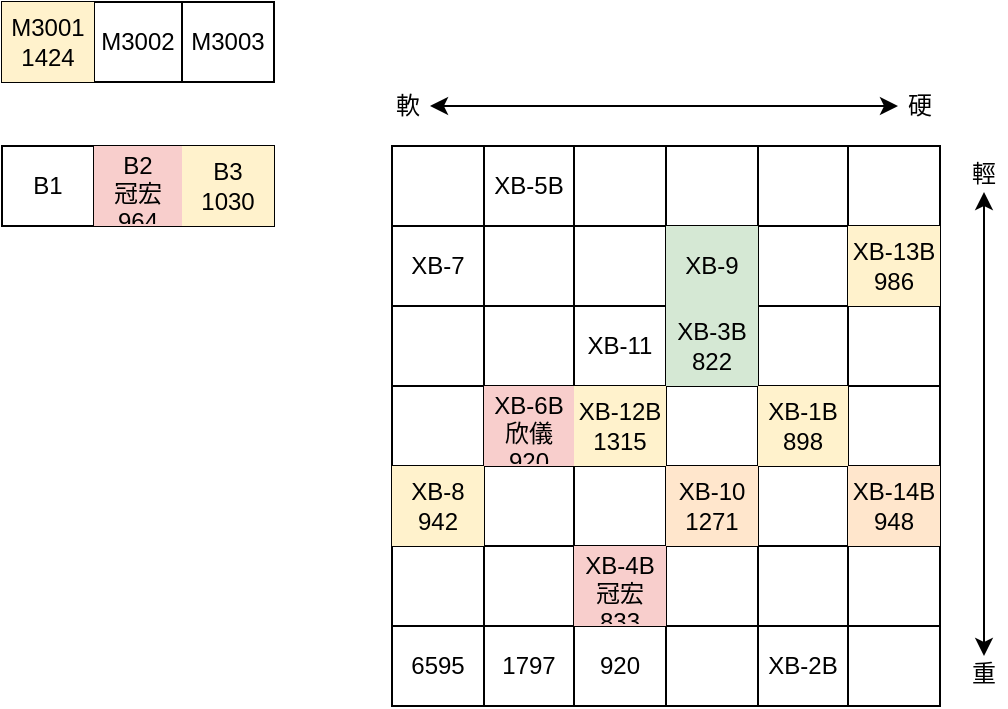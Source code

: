 <mxfile version="16.5.1" type="device"><diagram id="QDJW54Ev_Jfx2gKR4wA0" name="第1頁"><mxGraphModel dx="585" dy="49" grid="0" gridSize="10" guides="1" tooltips="1" connect="1" arrows="1" fold="1" page="0" pageScale="1" pageWidth="827" pageHeight="1169" math="0" shadow="0"><root><mxCell id="0"/><mxCell id="1" parent="0"/><mxCell id="CmCK0sGTXk7WcvlDMqC_-1" value="" style="shape=table;startSize=0;container=1;collapsible=0;childLayout=tableLayout;" parent="1" vertex="1"><mxGeometry x="338" y="683" width="274" height="280" as="geometry"/></mxCell><mxCell id="CmCK0sGTXk7WcvlDMqC_-2" value="" style="shape=tableRow;horizontal=0;startSize=0;swimlaneHead=0;swimlaneBody=0;top=0;left=0;bottom=0;right=0;collapsible=0;dropTarget=0;fillColor=none;points=[[0,0.5],[1,0.5]];portConstraint=eastwest;" parent="CmCK0sGTXk7WcvlDMqC_-1" vertex="1"><mxGeometry width="274" height="40" as="geometry"/></mxCell><mxCell id="CmCK0sGTXk7WcvlDMqC_-3" value="" style="shape=partialRectangle;html=1;whiteSpace=wrap;connectable=0;overflow=hidden;fillColor=none;top=0;left=0;bottom=0;right=0;pointerEvents=1;" parent="CmCK0sGTXk7WcvlDMqC_-2" vertex="1"><mxGeometry width="46" height="40" as="geometry"><mxRectangle width="46" height="40" as="alternateBounds"/></mxGeometry></mxCell><mxCell id="CmCK0sGTXk7WcvlDMqC_-4" value="XB-5B" style="shape=partialRectangle;html=1;whiteSpace=wrap;connectable=0;overflow=hidden;fillColor=none;top=0;left=0;bottom=0;right=0;pointerEvents=1;" parent="CmCK0sGTXk7WcvlDMqC_-2" vertex="1"><mxGeometry x="46" width="45" height="40" as="geometry"><mxRectangle width="45" height="40" as="alternateBounds"/></mxGeometry></mxCell><mxCell id="CmCK0sGTXk7WcvlDMqC_-5" value="" style="shape=partialRectangle;html=1;whiteSpace=wrap;connectable=0;overflow=hidden;fillColor=none;top=0;left=0;bottom=0;right=0;pointerEvents=1;" parent="CmCK0sGTXk7WcvlDMqC_-2" vertex="1"><mxGeometry x="91" width="46" height="40" as="geometry"><mxRectangle width="46" height="40" as="alternateBounds"/></mxGeometry></mxCell><mxCell id="CmCK0sGTXk7WcvlDMqC_-6" value="" style="shape=partialRectangle;html=1;whiteSpace=wrap;connectable=0;overflow=hidden;fillColor=none;top=0;left=0;bottom=0;right=0;pointerEvents=1;" parent="CmCK0sGTXk7WcvlDMqC_-2" vertex="1"><mxGeometry x="137" width="46" height="40" as="geometry"><mxRectangle width="46" height="40" as="alternateBounds"/></mxGeometry></mxCell><mxCell id="CmCK0sGTXk7WcvlDMqC_-7" value="" style="shape=partialRectangle;html=1;whiteSpace=wrap;connectable=0;overflow=hidden;fillColor=none;top=0;left=0;bottom=0;right=0;pointerEvents=1;" parent="CmCK0sGTXk7WcvlDMqC_-2" vertex="1"><mxGeometry x="183" width="45" height="40" as="geometry"><mxRectangle width="45" height="40" as="alternateBounds"/></mxGeometry></mxCell><mxCell id="CmCK0sGTXk7WcvlDMqC_-8" value="" style="shape=partialRectangle;html=1;whiteSpace=wrap;connectable=0;overflow=hidden;fillColor=none;top=0;left=0;bottom=0;right=0;pointerEvents=1;" parent="CmCK0sGTXk7WcvlDMqC_-2" vertex="1"><mxGeometry x="228" width="46" height="40" as="geometry"><mxRectangle width="46" height="40" as="alternateBounds"/></mxGeometry></mxCell><mxCell id="CmCK0sGTXk7WcvlDMqC_-9" value="" style="shape=tableRow;horizontal=0;startSize=0;swimlaneHead=0;swimlaneBody=0;top=0;left=0;bottom=0;right=0;collapsible=0;dropTarget=0;fillColor=none;points=[[0,0.5],[1,0.5]];portConstraint=eastwest;" parent="CmCK0sGTXk7WcvlDMqC_-1" vertex="1"><mxGeometry y="40" width="274" height="40" as="geometry"/></mxCell><mxCell id="CmCK0sGTXk7WcvlDMqC_-10" value="XB-7" style="shape=partialRectangle;html=1;whiteSpace=wrap;connectable=0;overflow=hidden;fillColor=none;top=0;left=0;bottom=0;right=0;pointerEvents=1;" parent="CmCK0sGTXk7WcvlDMqC_-9" vertex="1"><mxGeometry width="46" height="40" as="geometry"><mxRectangle width="46" height="40" as="alternateBounds"/></mxGeometry></mxCell><mxCell id="CmCK0sGTXk7WcvlDMqC_-11" value="" style="shape=partialRectangle;html=1;whiteSpace=wrap;connectable=0;overflow=hidden;fillColor=none;top=0;left=0;bottom=0;right=0;pointerEvents=1;" parent="CmCK0sGTXk7WcvlDMqC_-9" vertex="1"><mxGeometry x="46" width="45" height="40" as="geometry"><mxRectangle width="45" height="40" as="alternateBounds"/></mxGeometry></mxCell><mxCell id="CmCK0sGTXk7WcvlDMqC_-12" value="" style="shape=partialRectangle;html=1;whiteSpace=wrap;connectable=0;overflow=hidden;fillColor=none;top=0;left=0;bottom=0;right=0;pointerEvents=1;" parent="CmCK0sGTXk7WcvlDMqC_-9" vertex="1"><mxGeometry x="91" width="46" height="40" as="geometry"><mxRectangle width="46" height="40" as="alternateBounds"/></mxGeometry></mxCell><mxCell id="CmCK0sGTXk7WcvlDMqC_-13" value="XB-9" style="shape=partialRectangle;html=1;whiteSpace=wrap;connectable=0;overflow=hidden;fillColor=#d5e8d4;top=0;left=0;bottom=0;right=0;pointerEvents=1;strokeColor=#82b366;" parent="CmCK0sGTXk7WcvlDMqC_-9" vertex="1"><mxGeometry x="137" width="46" height="40" as="geometry"><mxRectangle width="46" height="40" as="alternateBounds"/></mxGeometry></mxCell><mxCell id="CmCK0sGTXk7WcvlDMqC_-14" value="" style="shape=partialRectangle;html=1;whiteSpace=wrap;connectable=0;overflow=hidden;fillColor=none;top=0;left=0;bottom=0;right=0;pointerEvents=1;" parent="CmCK0sGTXk7WcvlDMqC_-9" vertex="1"><mxGeometry x="183" width="45" height="40" as="geometry"><mxRectangle width="45" height="40" as="alternateBounds"/></mxGeometry></mxCell><mxCell id="CmCK0sGTXk7WcvlDMqC_-15" value="XB-13B&lt;br&gt;986" style="shape=partialRectangle;html=1;whiteSpace=wrap;connectable=0;overflow=hidden;fillColor=#fff2cc;top=0;left=0;bottom=0;right=0;pointerEvents=1;strokeColor=#d6b656;" parent="CmCK0sGTXk7WcvlDMqC_-9" vertex="1"><mxGeometry x="228" width="46" height="40" as="geometry"><mxRectangle width="46" height="40" as="alternateBounds"/></mxGeometry></mxCell><mxCell id="CmCK0sGTXk7WcvlDMqC_-16" value="" style="shape=tableRow;horizontal=0;startSize=0;swimlaneHead=0;swimlaneBody=0;top=0;left=0;bottom=0;right=0;collapsible=0;dropTarget=0;fillColor=none;points=[[0,0.5],[1,0.5]];portConstraint=eastwest;" parent="CmCK0sGTXk7WcvlDMqC_-1" vertex="1"><mxGeometry y="80" width="274" height="40" as="geometry"/></mxCell><mxCell id="CmCK0sGTXk7WcvlDMqC_-17" value="" style="shape=partialRectangle;html=1;whiteSpace=wrap;connectable=0;overflow=hidden;fillColor=none;top=0;left=0;bottom=0;right=0;pointerEvents=1;" parent="CmCK0sGTXk7WcvlDMqC_-16" vertex="1"><mxGeometry width="46" height="40" as="geometry"><mxRectangle width="46" height="40" as="alternateBounds"/></mxGeometry></mxCell><mxCell id="CmCK0sGTXk7WcvlDMqC_-18" value="" style="shape=partialRectangle;html=1;whiteSpace=wrap;connectable=0;overflow=hidden;fillColor=none;top=0;left=0;bottom=0;right=0;pointerEvents=1;" parent="CmCK0sGTXk7WcvlDMqC_-16" vertex="1"><mxGeometry x="46" width="45" height="40" as="geometry"><mxRectangle width="45" height="40" as="alternateBounds"/></mxGeometry></mxCell><mxCell id="CmCK0sGTXk7WcvlDMqC_-19" value="&lt;span&gt;XB-11&lt;/span&gt;" style="shape=partialRectangle;html=1;whiteSpace=wrap;connectable=0;overflow=hidden;fillColor=none;top=0;left=0;bottom=0;right=0;pointerEvents=1;" parent="CmCK0sGTXk7WcvlDMqC_-16" vertex="1"><mxGeometry x="91" width="46" height="40" as="geometry"><mxRectangle width="46" height="40" as="alternateBounds"/></mxGeometry></mxCell><mxCell id="CmCK0sGTXk7WcvlDMqC_-20" value="&lt;span&gt;XB-3B&lt;br&gt;822&lt;br&gt;&lt;/span&gt;" style="shape=partialRectangle;html=1;whiteSpace=wrap;connectable=0;overflow=hidden;fillColor=#d5e8d4;top=0;left=0;bottom=0;right=0;pointerEvents=1;strokeColor=#82b366;" parent="CmCK0sGTXk7WcvlDMqC_-16" vertex="1"><mxGeometry x="137" width="46" height="40" as="geometry"><mxRectangle width="46" height="40" as="alternateBounds"/></mxGeometry></mxCell><mxCell id="CmCK0sGTXk7WcvlDMqC_-21" value="" style="shape=partialRectangle;html=1;whiteSpace=wrap;connectable=0;overflow=hidden;fillColor=none;top=0;left=0;bottom=0;right=0;pointerEvents=1;" parent="CmCK0sGTXk7WcvlDMqC_-16" vertex="1"><mxGeometry x="183" width="45" height="40" as="geometry"><mxRectangle width="45" height="40" as="alternateBounds"/></mxGeometry></mxCell><mxCell id="CmCK0sGTXk7WcvlDMqC_-22" value="" style="shape=partialRectangle;html=1;whiteSpace=wrap;connectable=0;overflow=hidden;fillColor=none;top=0;left=0;bottom=0;right=0;pointerEvents=1;" parent="CmCK0sGTXk7WcvlDMqC_-16" vertex="1"><mxGeometry x="228" width="46" height="40" as="geometry"><mxRectangle width="46" height="40" as="alternateBounds"/></mxGeometry></mxCell><mxCell id="CmCK0sGTXk7WcvlDMqC_-23" value="" style="shape=tableRow;horizontal=0;startSize=0;swimlaneHead=0;swimlaneBody=0;top=0;left=0;bottom=0;right=0;collapsible=0;dropTarget=0;fillColor=none;points=[[0,0.5],[1,0.5]];portConstraint=eastwest;" parent="CmCK0sGTXk7WcvlDMqC_-1" vertex="1"><mxGeometry y="120" width="274" height="40" as="geometry"/></mxCell><mxCell id="CmCK0sGTXk7WcvlDMqC_-24" value="" style="shape=partialRectangle;html=1;whiteSpace=wrap;connectable=0;overflow=hidden;fillColor=none;top=0;left=0;bottom=0;right=0;pointerEvents=1;" parent="CmCK0sGTXk7WcvlDMqC_-23" vertex="1"><mxGeometry width="46" height="40" as="geometry"><mxRectangle width="46" height="40" as="alternateBounds"/></mxGeometry></mxCell><mxCell id="CmCK0sGTXk7WcvlDMqC_-25" value="&lt;span&gt;XB-6B&lt;br&gt;欣儀&lt;br&gt;920&lt;br&gt;&lt;/span&gt;" style="shape=partialRectangle;html=1;whiteSpace=wrap;connectable=0;overflow=hidden;fillColor=#f8cecc;top=0;left=0;bottom=0;right=0;pointerEvents=1;strokeColor=#b85450;" parent="CmCK0sGTXk7WcvlDMqC_-23" vertex="1"><mxGeometry x="46" width="45" height="40" as="geometry"><mxRectangle width="45" height="40" as="alternateBounds"/></mxGeometry></mxCell><mxCell id="CmCK0sGTXk7WcvlDMqC_-26" value="&lt;span&gt;XB-12B&lt;br&gt;1315&lt;br&gt;&lt;/span&gt;" style="shape=partialRectangle;html=1;whiteSpace=wrap;connectable=0;overflow=hidden;fillColor=#fff2cc;top=0;left=0;bottom=0;right=0;pointerEvents=1;strokeColor=#d6b656;" parent="CmCK0sGTXk7WcvlDMqC_-23" vertex="1"><mxGeometry x="91" width="46" height="40" as="geometry"><mxRectangle width="46" height="40" as="alternateBounds"/></mxGeometry></mxCell><mxCell id="CmCK0sGTXk7WcvlDMqC_-27" value="" style="shape=partialRectangle;html=1;whiteSpace=wrap;connectable=0;overflow=hidden;fillColor=none;top=0;left=0;bottom=0;right=0;pointerEvents=1;" parent="CmCK0sGTXk7WcvlDMqC_-23" vertex="1"><mxGeometry x="137" width="46" height="40" as="geometry"><mxRectangle width="46" height="40" as="alternateBounds"/></mxGeometry></mxCell><mxCell id="CmCK0sGTXk7WcvlDMqC_-28" value="&lt;span&gt;XB-1B&lt;br&gt;898&lt;br&gt;&lt;/span&gt;" style="shape=partialRectangle;html=1;whiteSpace=wrap;connectable=0;overflow=hidden;fillColor=#fff2cc;top=0;left=0;bottom=0;right=0;pointerEvents=1;strokeColor=#d6b656;" parent="CmCK0sGTXk7WcvlDMqC_-23" vertex="1"><mxGeometry x="183" width="45" height="40" as="geometry"><mxRectangle width="45" height="40" as="alternateBounds"/></mxGeometry></mxCell><mxCell id="CmCK0sGTXk7WcvlDMqC_-29" value="" style="shape=partialRectangle;html=1;whiteSpace=wrap;connectable=0;overflow=hidden;fillColor=none;top=0;left=0;bottom=0;right=0;pointerEvents=1;" parent="CmCK0sGTXk7WcvlDMqC_-23" vertex="1"><mxGeometry x="228" width="46" height="40" as="geometry"><mxRectangle width="46" height="40" as="alternateBounds"/></mxGeometry></mxCell><mxCell id="CmCK0sGTXk7WcvlDMqC_-30" value="" style="shape=tableRow;horizontal=0;startSize=0;swimlaneHead=0;swimlaneBody=0;top=0;left=0;bottom=0;right=0;collapsible=0;dropTarget=0;fillColor=none;points=[[0,0.5],[1,0.5]];portConstraint=eastwest;" parent="CmCK0sGTXk7WcvlDMqC_-1" vertex="1"><mxGeometry y="160" width="274" height="40" as="geometry"/></mxCell><mxCell id="CmCK0sGTXk7WcvlDMqC_-31" value="&lt;span&gt;XB-8&lt;br&gt;942&lt;br&gt;&lt;/span&gt;" style="shape=partialRectangle;html=1;whiteSpace=wrap;connectable=0;overflow=hidden;fillColor=#fff2cc;top=0;left=0;bottom=0;right=0;pointerEvents=1;strokeColor=#d6b656;" parent="CmCK0sGTXk7WcvlDMqC_-30" vertex="1"><mxGeometry width="46" height="40" as="geometry"><mxRectangle width="46" height="40" as="alternateBounds"/></mxGeometry></mxCell><mxCell id="CmCK0sGTXk7WcvlDMqC_-32" value="" style="shape=partialRectangle;html=1;whiteSpace=wrap;connectable=0;overflow=hidden;fillColor=none;top=0;left=0;bottom=0;right=0;pointerEvents=1;" parent="CmCK0sGTXk7WcvlDMqC_-30" vertex="1"><mxGeometry x="46" width="45" height="40" as="geometry"><mxRectangle width="45" height="40" as="alternateBounds"/></mxGeometry></mxCell><mxCell id="CmCK0sGTXk7WcvlDMqC_-33" value="" style="shape=partialRectangle;html=1;whiteSpace=wrap;connectable=0;overflow=hidden;fillColor=none;top=0;left=0;bottom=0;right=0;pointerEvents=1;" parent="CmCK0sGTXk7WcvlDMqC_-30" vertex="1"><mxGeometry x="91" width="46" height="40" as="geometry"><mxRectangle width="46" height="40" as="alternateBounds"/></mxGeometry></mxCell><mxCell id="CmCK0sGTXk7WcvlDMqC_-34" value="&lt;span&gt;XB-10&lt;br&gt;1271&lt;br&gt;&lt;/span&gt;" style="shape=partialRectangle;html=1;whiteSpace=wrap;connectable=0;overflow=hidden;fillColor=#ffe6cc;top=0;left=0;bottom=0;right=0;pointerEvents=1;strokeColor=#d79b00;" parent="CmCK0sGTXk7WcvlDMqC_-30" vertex="1"><mxGeometry x="137" width="46" height="40" as="geometry"><mxRectangle width="46" height="40" as="alternateBounds"/></mxGeometry></mxCell><mxCell id="CmCK0sGTXk7WcvlDMqC_-35" value="" style="shape=partialRectangle;html=1;whiteSpace=wrap;connectable=0;overflow=hidden;fillColor=none;top=0;left=0;bottom=0;right=0;pointerEvents=1;" parent="CmCK0sGTXk7WcvlDMqC_-30" vertex="1"><mxGeometry x="183" width="45" height="40" as="geometry"><mxRectangle width="45" height="40" as="alternateBounds"/></mxGeometry></mxCell><mxCell id="CmCK0sGTXk7WcvlDMqC_-36" value="&lt;span&gt;XB-14B&lt;br&gt;948&lt;br&gt;&lt;/span&gt;" style="shape=partialRectangle;html=1;whiteSpace=wrap;connectable=0;overflow=hidden;fillColor=#ffe6cc;top=0;left=0;bottom=0;right=0;pointerEvents=1;strokeColor=#d79b00;" parent="CmCK0sGTXk7WcvlDMqC_-30" vertex="1"><mxGeometry x="228" width="46" height="40" as="geometry"><mxRectangle width="46" height="40" as="alternateBounds"/></mxGeometry></mxCell><mxCell id="CmCK0sGTXk7WcvlDMqC_-37" value="" style="shape=tableRow;horizontal=0;startSize=0;swimlaneHead=0;swimlaneBody=0;top=0;left=0;bottom=0;right=0;collapsible=0;dropTarget=0;fillColor=none;points=[[0,0.5],[1,0.5]];portConstraint=eastwest;" parent="CmCK0sGTXk7WcvlDMqC_-1" vertex="1"><mxGeometry y="200" width="274" height="40" as="geometry"/></mxCell><mxCell id="CmCK0sGTXk7WcvlDMqC_-38" value="" style="shape=partialRectangle;html=1;whiteSpace=wrap;connectable=0;overflow=hidden;fillColor=none;top=0;left=0;bottom=0;right=0;pointerEvents=1;" parent="CmCK0sGTXk7WcvlDMqC_-37" vertex="1"><mxGeometry width="46" height="40" as="geometry"><mxRectangle width="46" height="40" as="alternateBounds"/></mxGeometry></mxCell><mxCell id="CmCK0sGTXk7WcvlDMqC_-39" value="" style="shape=partialRectangle;html=1;whiteSpace=wrap;connectable=0;overflow=hidden;fillColor=none;top=0;left=0;bottom=0;right=0;pointerEvents=1;" parent="CmCK0sGTXk7WcvlDMqC_-37" vertex="1"><mxGeometry x="46" width="45" height="40" as="geometry"><mxRectangle width="45" height="40" as="alternateBounds"/></mxGeometry></mxCell><mxCell id="CmCK0sGTXk7WcvlDMqC_-40" value="&lt;span&gt;XB-4B&lt;br&gt;冠宏&lt;br&gt;833&lt;br&gt;&lt;/span&gt;" style="shape=partialRectangle;html=1;whiteSpace=wrap;connectable=0;overflow=hidden;fillColor=#f8cecc;top=0;left=0;bottom=0;right=0;pointerEvents=1;strokeColor=#b85450;" parent="CmCK0sGTXk7WcvlDMqC_-37" vertex="1"><mxGeometry x="91" width="46" height="40" as="geometry"><mxRectangle width="46" height="40" as="alternateBounds"/></mxGeometry></mxCell><mxCell id="CmCK0sGTXk7WcvlDMqC_-41" value="" style="shape=partialRectangle;html=1;whiteSpace=wrap;connectable=0;overflow=hidden;fillColor=none;top=0;left=0;bottom=0;right=0;pointerEvents=1;" parent="CmCK0sGTXk7WcvlDMqC_-37" vertex="1"><mxGeometry x="137" width="46" height="40" as="geometry"><mxRectangle width="46" height="40" as="alternateBounds"/></mxGeometry></mxCell><mxCell id="CmCK0sGTXk7WcvlDMqC_-42" value="" style="shape=partialRectangle;html=1;whiteSpace=wrap;connectable=0;overflow=hidden;fillColor=none;top=0;left=0;bottom=0;right=0;pointerEvents=1;" parent="CmCK0sGTXk7WcvlDMqC_-37" vertex="1"><mxGeometry x="183" width="45" height="40" as="geometry"><mxRectangle width="45" height="40" as="alternateBounds"/></mxGeometry></mxCell><mxCell id="CmCK0sGTXk7WcvlDMqC_-43" value="" style="shape=partialRectangle;html=1;whiteSpace=wrap;connectable=0;overflow=hidden;fillColor=none;top=0;left=0;bottom=0;right=0;pointerEvents=1;" parent="CmCK0sGTXk7WcvlDMqC_-37" vertex="1"><mxGeometry x="228" width="46" height="40" as="geometry"><mxRectangle width="46" height="40" as="alternateBounds"/></mxGeometry></mxCell><mxCell id="CmCK0sGTXk7WcvlDMqC_-44" value="" style="shape=tableRow;horizontal=0;startSize=0;swimlaneHead=0;swimlaneBody=0;top=0;left=0;bottom=0;right=0;collapsible=0;dropTarget=0;fillColor=none;points=[[0,0.5],[1,0.5]];portConstraint=eastwest;" parent="CmCK0sGTXk7WcvlDMqC_-1" vertex="1"><mxGeometry y="240" width="274" height="40" as="geometry"/></mxCell><mxCell id="CmCK0sGTXk7WcvlDMqC_-45" value="6595" style="shape=partialRectangle;html=1;whiteSpace=wrap;connectable=0;overflow=hidden;fillColor=none;top=0;left=0;bottom=0;right=0;pointerEvents=1;" parent="CmCK0sGTXk7WcvlDMqC_-44" vertex="1"><mxGeometry width="46" height="40" as="geometry"><mxRectangle width="46" height="40" as="alternateBounds"/></mxGeometry></mxCell><mxCell id="CmCK0sGTXk7WcvlDMqC_-46" value="1797" style="shape=partialRectangle;html=1;whiteSpace=wrap;connectable=0;overflow=hidden;fillColor=none;top=0;left=0;bottom=0;right=0;pointerEvents=1;" parent="CmCK0sGTXk7WcvlDMqC_-44" vertex="1"><mxGeometry x="46" width="45" height="40" as="geometry"><mxRectangle width="45" height="40" as="alternateBounds"/></mxGeometry></mxCell><mxCell id="CmCK0sGTXk7WcvlDMqC_-47" value="920" style="shape=partialRectangle;html=1;whiteSpace=wrap;connectable=0;overflow=hidden;fillColor=none;top=0;left=0;bottom=0;right=0;pointerEvents=1;" parent="CmCK0sGTXk7WcvlDMqC_-44" vertex="1"><mxGeometry x="91" width="46" height="40" as="geometry"><mxRectangle width="46" height="40" as="alternateBounds"/></mxGeometry></mxCell><mxCell id="CmCK0sGTXk7WcvlDMqC_-48" value="" style="shape=partialRectangle;html=1;whiteSpace=wrap;connectable=0;overflow=hidden;fillColor=none;top=0;left=0;bottom=0;right=0;pointerEvents=1;" parent="CmCK0sGTXk7WcvlDMqC_-44" vertex="1"><mxGeometry x="137" width="46" height="40" as="geometry"><mxRectangle width="46" height="40" as="alternateBounds"/></mxGeometry></mxCell><mxCell id="CmCK0sGTXk7WcvlDMqC_-49" value="&lt;span&gt;XB-2B&lt;/span&gt;" style="shape=partialRectangle;html=1;whiteSpace=wrap;connectable=0;overflow=hidden;fillColor=none;top=0;left=0;bottom=0;right=0;pointerEvents=1;" parent="CmCK0sGTXk7WcvlDMqC_-44" vertex="1"><mxGeometry x="183" width="45" height="40" as="geometry"><mxRectangle width="45" height="40" as="alternateBounds"/></mxGeometry></mxCell><mxCell id="CmCK0sGTXk7WcvlDMqC_-50" value="" style="shape=partialRectangle;html=1;whiteSpace=wrap;connectable=0;overflow=hidden;fillColor=none;top=0;left=0;bottom=0;right=0;pointerEvents=1;" parent="CmCK0sGTXk7WcvlDMqC_-44" vertex="1"><mxGeometry x="228" width="46" height="40" as="geometry"><mxRectangle width="46" height="40" as="alternateBounds"/></mxGeometry></mxCell><mxCell id="CmCK0sGTXk7WcvlDMqC_-57" style="edgeStyle=orthogonalEdgeStyle;rounded=0;orthogonalLoop=1;jettySize=auto;html=1;startArrow=classic;startFill=1;" parent="1" source="CmCK0sGTXk7WcvlDMqC_-51" target="CmCK0sGTXk7WcvlDMqC_-52" edge="1"><mxGeometry relative="1" as="geometry"/></mxCell><mxCell id="CmCK0sGTXk7WcvlDMqC_-51" value="輕" style="text;html=1;strokeColor=none;fillColor=none;align=center;verticalAlign=middle;whiteSpace=wrap;rounded=0;" parent="1" vertex="1"><mxGeometry x="623" y="688" width="22" height="18" as="geometry"/></mxCell><mxCell id="CmCK0sGTXk7WcvlDMqC_-52" value="重" style="text;html=1;strokeColor=none;fillColor=none;align=center;verticalAlign=middle;whiteSpace=wrap;rounded=0;" parent="1" vertex="1"><mxGeometry x="623" y="938" width="22" height="18" as="geometry"/></mxCell><mxCell id="CmCK0sGTXk7WcvlDMqC_-55" style="edgeStyle=orthogonalEdgeStyle;rounded=0;orthogonalLoop=1;jettySize=auto;html=1;entryX=0;entryY=0.5;entryDx=0;entryDy=0;startArrow=classic;startFill=1;" parent="1" source="CmCK0sGTXk7WcvlDMqC_-53" target="CmCK0sGTXk7WcvlDMqC_-54" edge="1"><mxGeometry relative="1" as="geometry"/></mxCell><mxCell id="CmCK0sGTXk7WcvlDMqC_-53" value="軟" style="text;html=1;strokeColor=none;fillColor=none;align=center;verticalAlign=middle;whiteSpace=wrap;rounded=0;" parent="1" vertex="1"><mxGeometry x="335" y="654" width="22" height="18" as="geometry"/></mxCell><mxCell id="CmCK0sGTXk7WcvlDMqC_-54" value="硬" style="text;html=1;strokeColor=none;fillColor=none;align=center;verticalAlign=middle;whiteSpace=wrap;rounded=0;" parent="1" vertex="1"><mxGeometry x="591" y="654" width="22" height="18" as="geometry"/></mxCell><mxCell id="CmCK0sGTXk7WcvlDMqC_-59" value="" style="shape=table;startSize=0;container=1;collapsible=0;childLayout=tableLayout;" parent="1" vertex="1"><mxGeometry x="143" y="683" width="136" height="40" as="geometry"/></mxCell><mxCell id="CmCK0sGTXk7WcvlDMqC_-60" value="" style="shape=tableRow;horizontal=0;startSize=0;swimlaneHead=0;swimlaneBody=0;top=0;left=0;bottom=0;right=0;collapsible=0;dropTarget=0;fillColor=none;points=[[0,0.5],[1,0.5]];portConstraint=eastwest;" parent="CmCK0sGTXk7WcvlDMqC_-59" vertex="1"><mxGeometry width="136" height="40" as="geometry"/></mxCell><mxCell id="CmCK0sGTXk7WcvlDMqC_-61" value="B1" style="shape=partialRectangle;html=1;whiteSpace=wrap;connectable=0;overflow=hidden;fillColor=none;top=0;left=0;bottom=0;right=0;pointerEvents=1;" parent="CmCK0sGTXk7WcvlDMqC_-60" vertex="1"><mxGeometry width="46" height="40" as="geometry"><mxRectangle width="46" height="40" as="alternateBounds"/></mxGeometry></mxCell><mxCell id="CmCK0sGTXk7WcvlDMqC_-62" value="&lt;span&gt;B2&lt;br&gt;&lt;/span&gt;冠宏&lt;br&gt;&lt;span&gt;964&lt;br&gt;&lt;/span&gt;" style="shape=partialRectangle;html=1;whiteSpace=wrap;connectable=0;overflow=hidden;fillColor=#f8cecc;top=0;left=0;bottom=0;right=0;pointerEvents=1;strokeColor=#b85450;" parent="CmCK0sGTXk7WcvlDMqC_-60" vertex="1"><mxGeometry x="46" width="44" height="40" as="geometry"><mxRectangle width="44" height="40" as="alternateBounds"/></mxGeometry></mxCell><mxCell id="CmCK0sGTXk7WcvlDMqC_-63" value="&lt;span&gt;B3&lt;br&gt;1030&lt;br&gt;&lt;/span&gt;" style="shape=partialRectangle;html=1;whiteSpace=wrap;connectable=0;overflow=hidden;fillColor=#fff2cc;top=0;left=0;bottom=0;right=0;pointerEvents=1;strokeColor=#d6b656;" parent="CmCK0sGTXk7WcvlDMqC_-60" vertex="1"><mxGeometry x="90" width="46" height="40" as="geometry"><mxRectangle width="46" height="40" as="alternateBounds"/></mxGeometry></mxCell><mxCell id="CmCK0sGTXk7WcvlDMqC_-64" value="" style="shape=table;startSize=0;container=1;collapsible=0;childLayout=tableLayout;" parent="1" vertex="1"><mxGeometry x="143" y="611" width="136" height="40" as="geometry"/></mxCell><mxCell id="CmCK0sGTXk7WcvlDMqC_-65" value="" style="shape=tableRow;horizontal=0;startSize=0;swimlaneHead=0;swimlaneBody=0;top=0;left=0;bottom=0;right=0;collapsible=0;dropTarget=0;fillColor=none;points=[[0,0.5],[1,0.5]];portConstraint=eastwest;" parent="CmCK0sGTXk7WcvlDMqC_-64" vertex="1"><mxGeometry width="136" height="40" as="geometry"/></mxCell><mxCell id="CmCK0sGTXk7WcvlDMqC_-66" value="M3001&lt;br&gt;1424" style="shape=partialRectangle;html=1;whiteSpace=wrap;connectable=0;overflow=hidden;fillColor=#fff2cc;top=0;left=0;bottom=0;right=0;pointerEvents=1;strokeColor=#d6b656;" parent="CmCK0sGTXk7WcvlDMqC_-65" vertex="1"><mxGeometry width="46" height="40" as="geometry"><mxRectangle width="46" height="40" as="alternateBounds"/></mxGeometry></mxCell><mxCell id="CmCK0sGTXk7WcvlDMqC_-67" value="M3002&lt;span&gt;&lt;br&gt;&lt;/span&gt;" style="shape=partialRectangle;html=1;whiteSpace=wrap;connectable=0;overflow=hidden;fillColor=none;top=0;left=0;bottom=0;right=0;pointerEvents=1;strokeColor=default;" parent="CmCK0sGTXk7WcvlDMqC_-65" vertex="1"><mxGeometry x="46" width="44" height="40" as="geometry"><mxRectangle width="44" height="40" as="alternateBounds"/></mxGeometry></mxCell><mxCell id="CmCK0sGTXk7WcvlDMqC_-68" value="M3003&lt;span&gt;&lt;br&gt;&lt;/span&gt;" style="shape=partialRectangle;html=1;whiteSpace=wrap;connectable=0;overflow=hidden;fillColor=none;top=0;left=0;bottom=0;right=0;pointerEvents=1;strokeColor=default;" parent="CmCK0sGTXk7WcvlDMqC_-65" vertex="1"><mxGeometry x="90" width="46" height="40" as="geometry"><mxRectangle width="46" height="40" as="alternateBounds"/></mxGeometry></mxCell></root></mxGraphModel></diagram></mxfile>